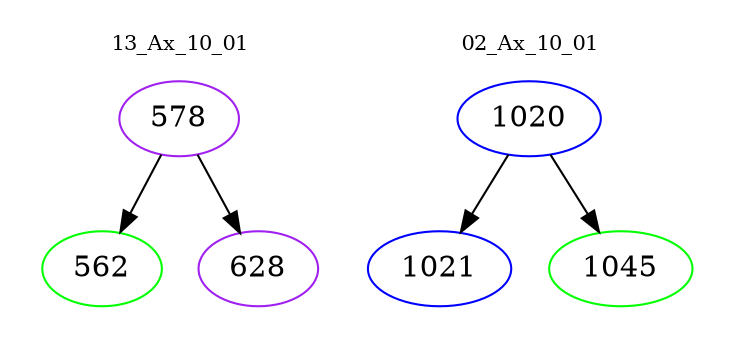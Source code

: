 digraph{
subgraph cluster_0 {
color = white
label = "13_Ax_10_01";
fontsize=10;
T0_578 [label="578", color="purple"]
T0_578 -> T0_562 [color="black"]
T0_562 [label="562", color="green"]
T0_578 -> T0_628 [color="black"]
T0_628 [label="628", color="purple"]
}
subgraph cluster_1 {
color = white
label = "02_Ax_10_01";
fontsize=10;
T1_1020 [label="1020", color="blue"]
T1_1020 -> T1_1021 [color="black"]
T1_1021 [label="1021", color="blue"]
T1_1020 -> T1_1045 [color="black"]
T1_1045 [label="1045", color="green"]
}
}

